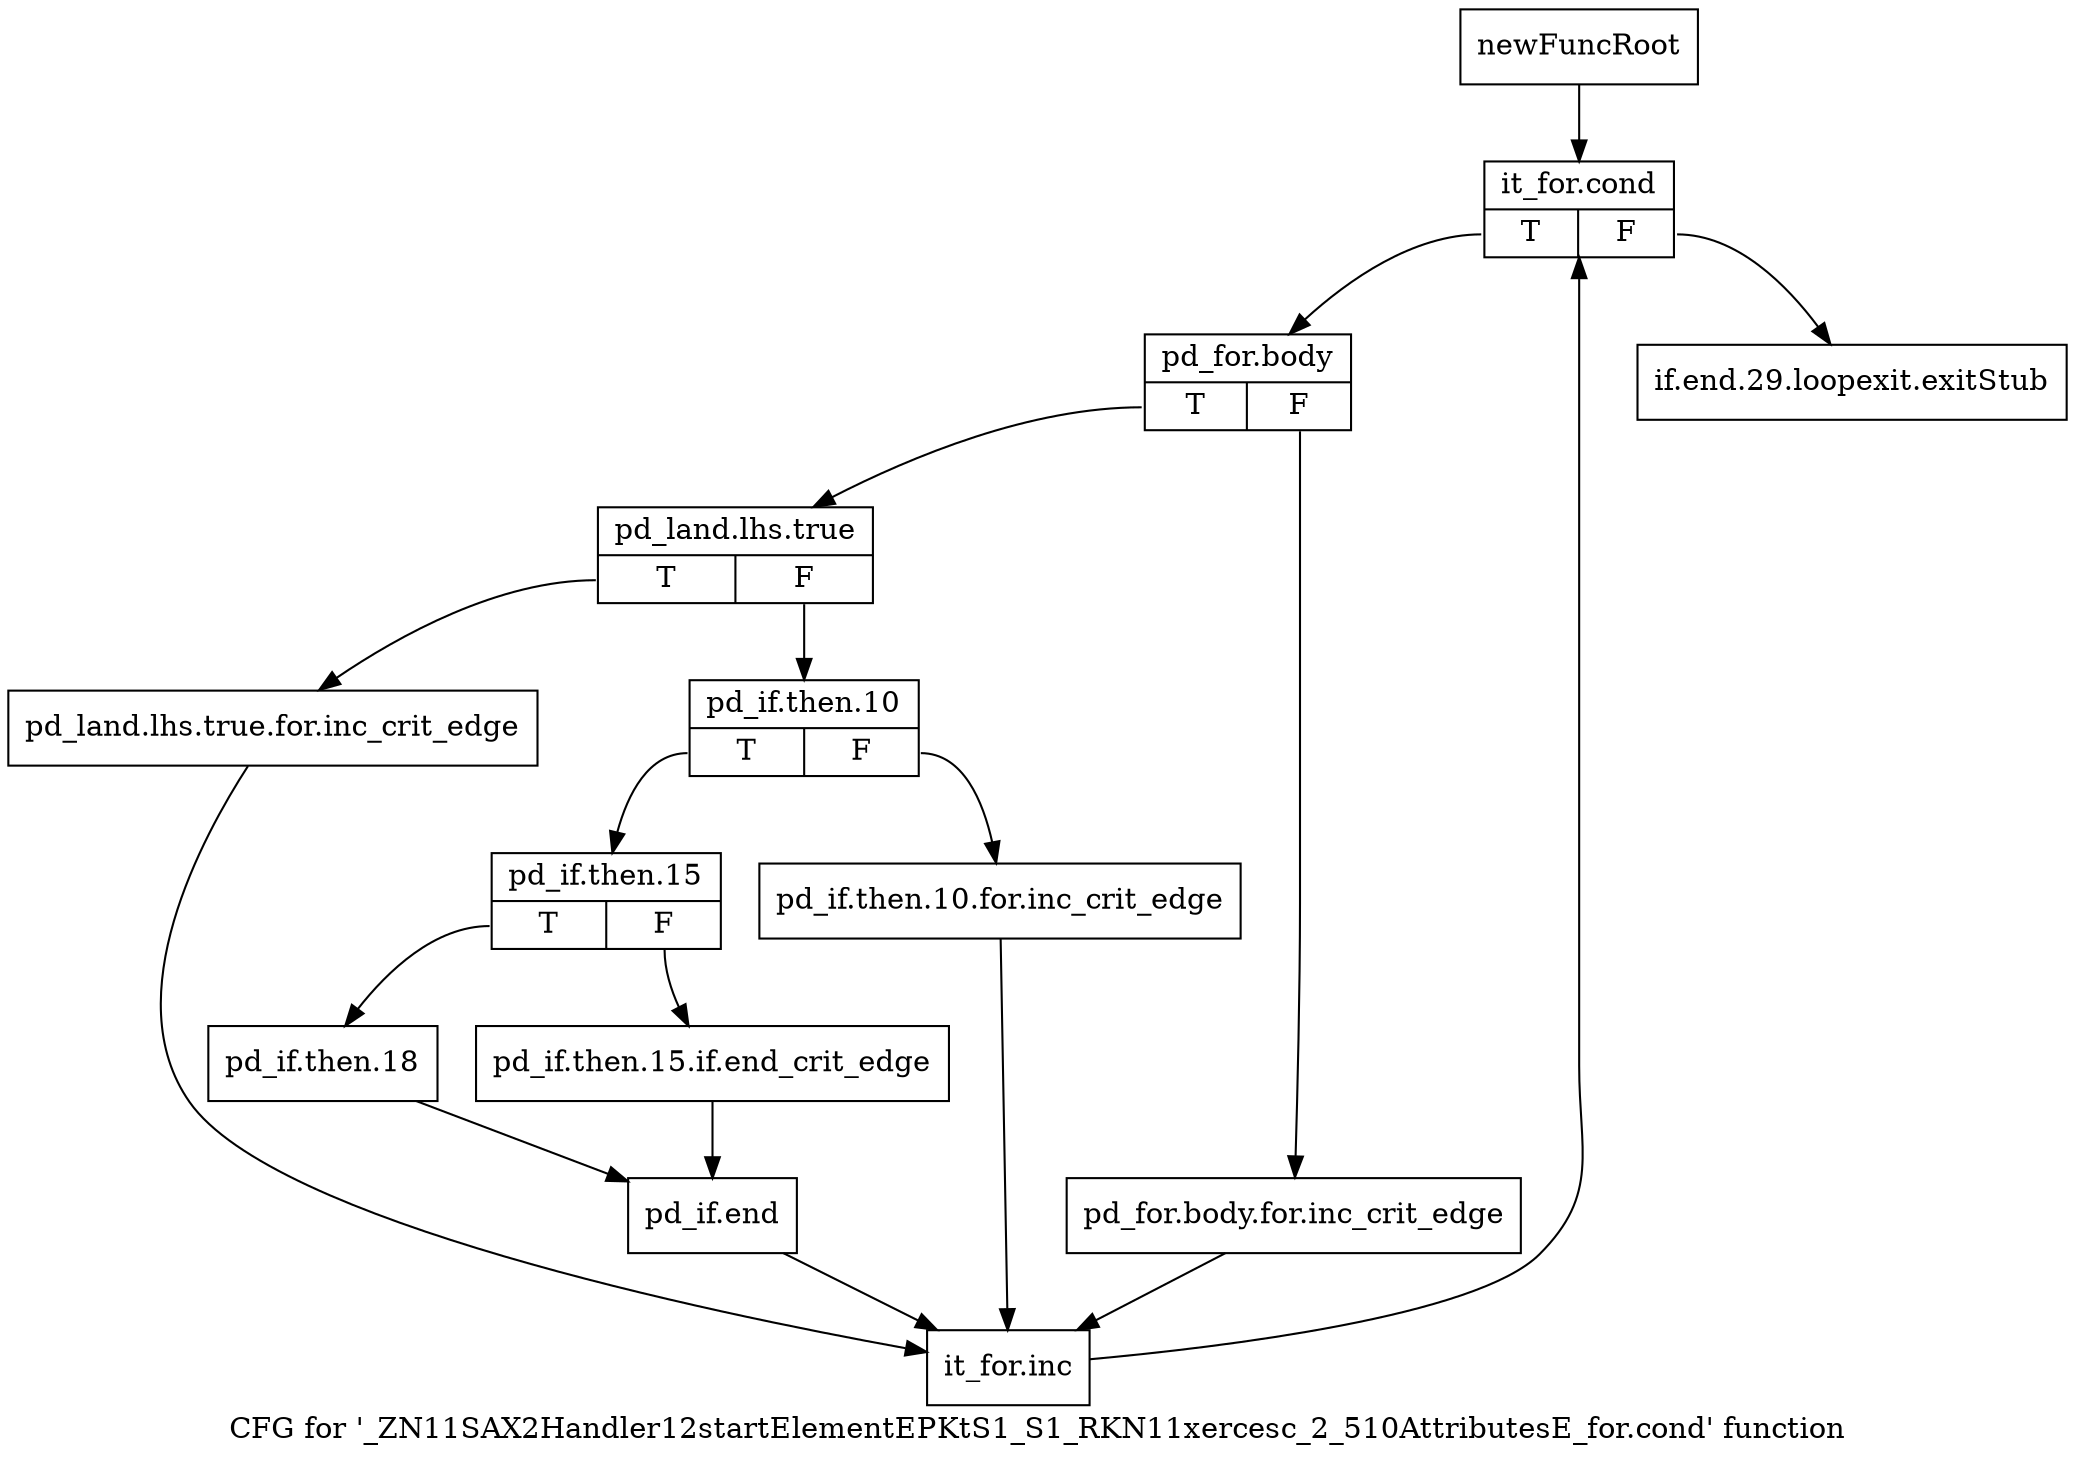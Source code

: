 digraph "CFG for '_ZN11SAX2Handler12startElementEPKtS1_S1_RKN11xercesc_2_510AttributesE_for.cond' function" {
	label="CFG for '_ZN11SAX2Handler12startElementEPKtS1_S1_RKN11xercesc_2_510AttributesE_for.cond' function";

	Node0x9d96080 [shape=record,label="{newFuncRoot}"];
	Node0x9d96080 -> Node0x9d96120;
	Node0x9d960d0 [shape=record,label="{if.end.29.loopexit.exitStub}"];
	Node0x9d96120 [shape=record,label="{it_for.cond|{<s0>T|<s1>F}}"];
	Node0x9d96120:s0 -> Node0x9d96170;
	Node0x9d96120:s1 -> Node0x9d960d0;
	Node0x9d96170 [shape=record,label="{pd_for.body|{<s0>T|<s1>F}}"];
	Node0x9d96170:s0 -> Node0x9d96210;
	Node0x9d96170:s1 -> Node0x9d961c0;
	Node0x9d961c0 [shape=record,label="{pd_for.body.for.inc_crit_edge}"];
	Node0x9d961c0 -> Node0x9d96490;
	Node0x9d96210 [shape=record,label="{pd_land.lhs.true|{<s0>T|<s1>F}}"];
	Node0x9d96210:s0 -> Node0x9d96440;
	Node0x9d96210:s1 -> Node0x9d96260;
	Node0x9d96260 [shape=record,label="{pd_if.then.10|{<s0>T|<s1>F}}"];
	Node0x9d96260:s0 -> Node0x9d96300;
	Node0x9d96260:s1 -> Node0x9d962b0;
	Node0x9d962b0 [shape=record,label="{pd_if.then.10.for.inc_crit_edge}"];
	Node0x9d962b0 -> Node0x9d96490;
	Node0x9d96300 [shape=record,label="{pd_if.then.15|{<s0>T|<s1>F}}"];
	Node0x9d96300:s0 -> Node0x9d963a0;
	Node0x9d96300:s1 -> Node0x9d96350;
	Node0x9d96350 [shape=record,label="{pd_if.then.15.if.end_crit_edge}"];
	Node0x9d96350 -> Node0x9d963f0;
	Node0x9d963a0 [shape=record,label="{pd_if.then.18}"];
	Node0x9d963a0 -> Node0x9d963f0;
	Node0x9d963f0 [shape=record,label="{pd_if.end}"];
	Node0x9d963f0 -> Node0x9d96490;
	Node0x9d96440 [shape=record,label="{pd_land.lhs.true.for.inc_crit_edge}"];
	Node0x9d96440 -> Node0x9d96490;
	Node0x9d96490 [shape=record,label="{it_for.inc}"];
	Node0x9d96490 -> Node0x9d96120;
}
